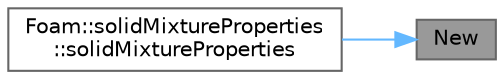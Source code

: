 digraph "New"
{
 // LATEX_PDF_SIZE
  bgcolor="transparent";
  edge [fontname=Helvetica,fontsize=10,labelfontname=Helvetica,labelfontsize=10];
  node [fontname=Helvetica,fontsize=10,shape=box,height=0.2,width=0.4];
  rankdir="RL";
  Node1 [id="Node000001",label="New",height=0.2,width=0.4,color="gray40", fillcolor="grey60", style="filled", fontcolor="black",tooltip=" "];
  Node1 -> Node2 [id="edge1_Node000001_Node000002",dir="back",color="steelblue1",style="solid",tooltip=" "];
  Node2 [id="Node000002",label="Foam::solidMixtureProperties\l::solidMixtureProperties",height=0.2,width=0.4,color="grey40", fillcolor="white", style="filled",URL="$classFoam_1_1solidMixtureProperties.html#a8f531b69cced5b7c79ce2beb05b8aa2b",tooltip=" "];
}
